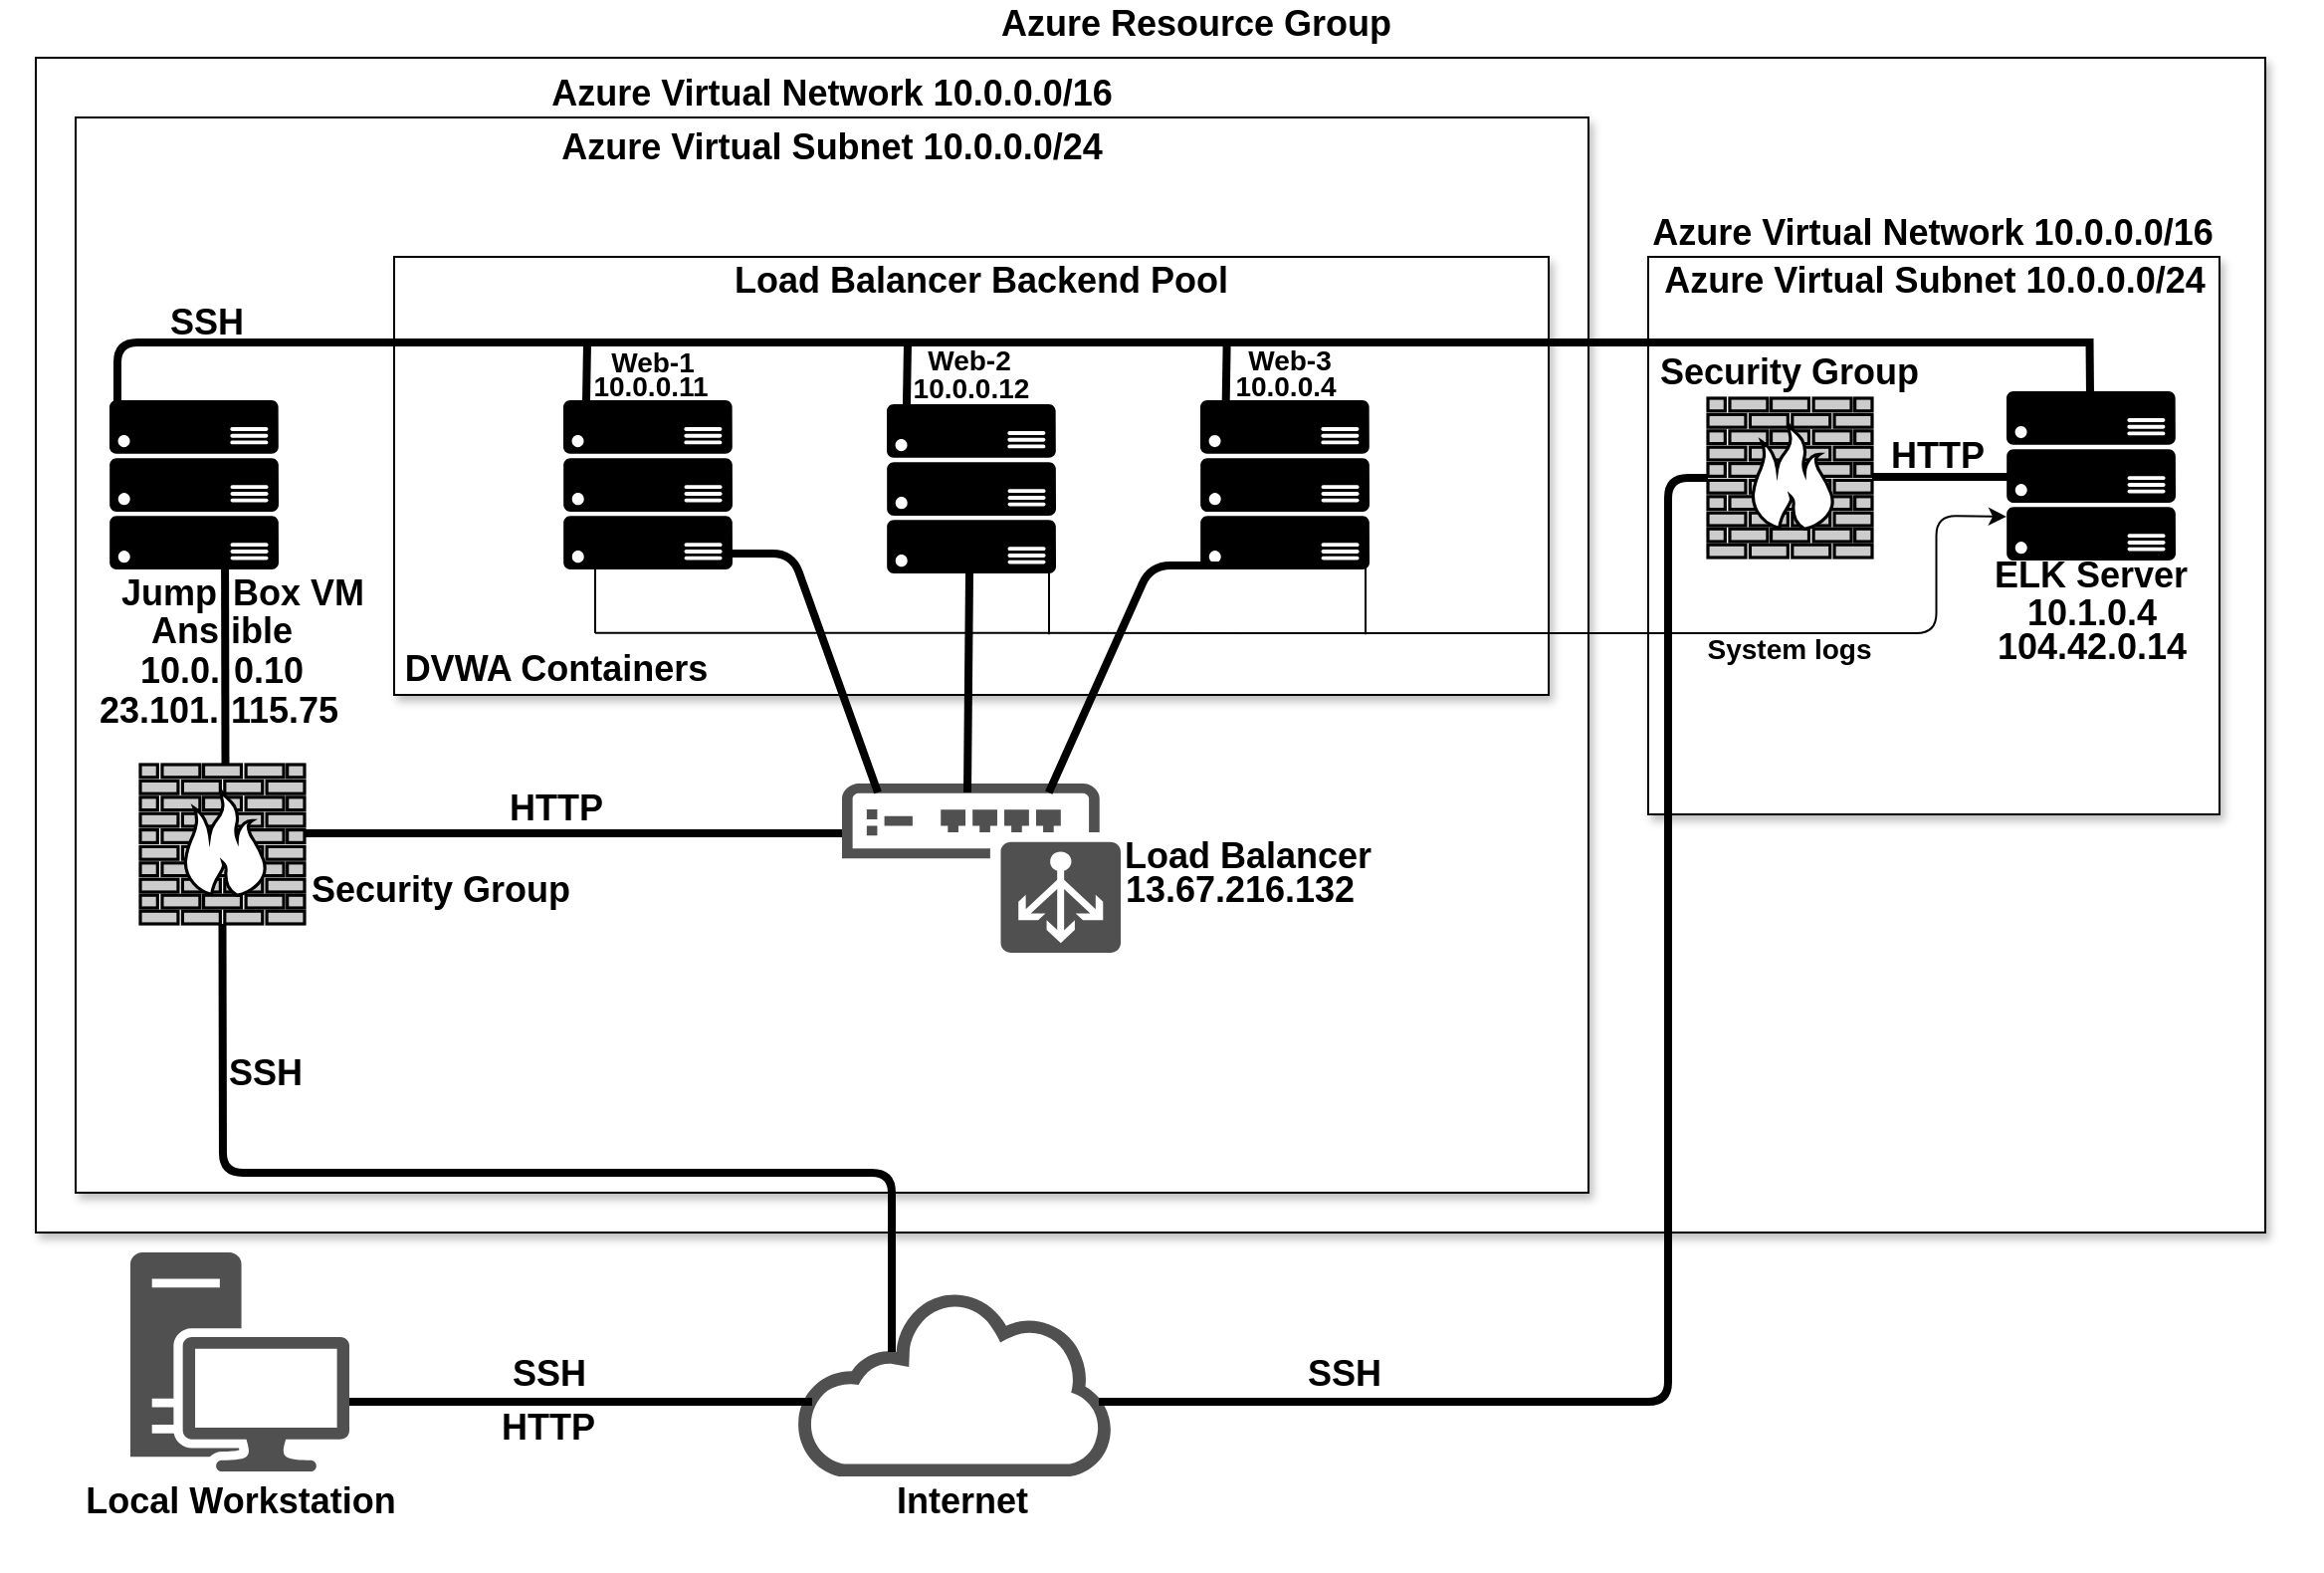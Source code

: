 <mxfile version="14.6.0" type="device"><diagram id="uf47DsjJ-r_ef9QtA4V4" name="Page-1"><mxGraphModel dx="2762" dy="763" grid="1" gridSize="10" guides="1" tooltips="1" connect="1" arrows="1" fold="1" page="1" pageScale="1" pageWidth="1100" pageHeight="850" math="0" shadow="0"><root><mxCell id="0"/><mxCell id="1" parent="0"/><mxCell id="CmLwdNrE5IBhYCCqxk_V-1" value="" style="rounded=0;whiteSpace=wrap;html=1;shadow=1;" parent="1" vertex="1"><mxGeometry x="-1080" y="40" width="1120" height="590" as="geometry"/></mxCell><mxCell id="-uaXiKaNQLss91ee9QdS-6" value="" style="rounded=0;whiteSpace=wrap;html=1;strokeColor=#000000;fillColor=#FFFFFF;shadow=1;" parent="1" vertex="1"><mxGeometry x="-270" y="140" width="287" height="280" as="geometry"/></mxCell><mxCell id="CmLwdNrE5IBhYCCqxk_V-2" value="" style="rounded=0;whiteSpace=wrap;html=1;shadow=1;" parent="1" vertex="1"><mxGeometry x="-1060" y="70" width="760" height="540" as="geometry"/></mxCell><mxCell id="CmLwdNrE5IBhYCCqxk_V-3" value="&lt;b&gt;&lt;font style=&quot;font-size: 18px&quot;&gt;Azure Resource Group&lt;/font&gt;&lt;/b&gt;" style="text;html=1;strokeColor=none;fillColor=none;align=center;verticalAlign=middle;whiteSpace=wrap;rounded=0;" parent="1" vertex="1"><mxGeometry x="-597" y="12" width="200" height="21" as="geometry"/></mxCell><mxCell id="CmLwdNrE5IBhYCCqxk_V-4" value="&lt;font style=&quot;font-size: 18px&quot;&gt;&lt;b&gt;Azure Virtual Network 10.0.0.0/16 &lt;/b&gt;&lt;/font&gt;" style="text;html=1;strokeColor=none;fillColor=none;align=center;verticalAlign=middle;whiteSpace=wrap;rounded=0;" parent="1" vertex="1"><mxGeometry x="-843.12" y="47" width="326.25" height="21" as="geometry"/></mxCell><mxCell id="CmLwdNrE5IBhYCCqxk_V-6" value="" style="pointerEvents=1;shadow=0;dashed=0;html=1;strokeColor=none;fillColor=#505050;labelPosition=center;verticalLabelPosition=bottom;verticalAlign=top;outlineConnect=0;align=center;shape=mxgraph.office.devices.workstation;" parent="1" vertex="1"><mxGeometry x="-1032.5" y="640" width="110" height="110" as="geometry"/></mxCell><mxCell id="CmLwdNrE5IBhYCCqxk_V-8" value="&lt;font style=&quot;font-size: 18px&quot;&gt;&lt;b&gt;Local Workstation&lt;/b&gt;&lt;/font&gt;" style="text;html=1;strokeColor=none;fillColor=none;align=center;verticalAlign=middle;whiteSpace=wrap;rounded=0;" parent="1" vertex="1"><mxGeometry x="-1097.5" y="730" width="240" height="70" as="geometry"/></mxCell><mxCell id="CmLwdNrE5IBhYCCqxk_V-10" value="&lt;font style=&quot;font-size: 18px&quot;&gt;&lt;b&gt;Internet&lt;/b&gt;&lt;/font&gt;" style="text;html=1;strokeColor=none;fillColor=none;align=center;verticalAlign=middle;whiteSpace=wrap;rounded=0;" parent="1" vertex="1"><mxGeometry x="-692.5" y="737.5" width="155" height="55" as="geometry"/></mxCell><mxCell id="CmLwdNrE5IBhYCCqxk_V-17" value="&lt;font style=&quot;font-size: 18px&quot;&gt;&lt;b&gt;SSH&lt;/b&gt;&lt;/font&gt;" style="text;html=1;strokeColor=none;fillColor=none;align=center;verticalAlign=middle;whiteSpace=wrap;rounded=0;" parent="1" vertex="1"><mxGeometry x="-867.5" y="681" width="90" height="40" as="geometry"/></mxCell><mxCell id="CmLwdNrE5IBhYCCqxk_V-19" value="" style="pointerEvents=1;shadow=0;dashed=0;html=1;strokeColor=none;fillColor=#505050;labelPosition=center;verticalLabelPosition=bottom;verticalAlign=top;outlineConnect=0;align=center;shape=mxgraph.office.devices.load_balancer;" parent="1" vertex="1"><mxGeometry x="-675" y="404.5" width="140" height="85" as="geometry"/></mxCell><mxCell id="CmLwdNrE5IBhYCCqxk_V-24" value="" style="rounded=0;whiteSpace=wrap;html=1;strokeColor=#000000;fillColor=#FFFFFF;shadow=1;" parent="1" vertex="1"><mxGeometry x="-900" y="140" width="580" height="220" as="geometry"/></mxCell><mxCell id="CmLwdNrE5IBhYCCqxk_V-25" value="" style="fontColor=#0066CC;verticalAlign=top;verticalLabelPosition=bottom;labelPosition=center;align=center;html=1;outlineConnect=0;fillColor=#CCCCCC;gradientColor=none;gradientDirection=north;strokeWidth=2;shape=mxgraph.networks.firewall;" parent="1" vertex="1"><mxGeometry x="-1027.5" y="395" width="82.5" height="80" as="geometry"/></mxCell><mxCell id="CmLwdNrE5IBhYCCqxk_V-29" value="&lt;font style=&quot;font-size: 18px&quot;&gt;&lt;b&gt;Load Balancer&lt;br&gt;&lt;/b&gt;&lt;/font&gt;" style="text;html=1;strokeColor=none;fillColor=none;align=center;verticalAlign=middle;whiteSpace=wrap;rounded=0;" parent="1" vertex="1"><mxGeometry x="-656.5" y="365.75" width="370" height="150" as="geometry"/></mxCell><mxCell id="CmLwdNrE5IBhYCCqxk_V-32" value="" style="aspect=fixed;pointerEvents=1;shadow=0;dashed=0;html=1;strokeColor=none;labelPosition=center;verticalLabelPosition=bottom;verticalAlign=top;align=center;shape=mxgraph.azure.server_rack;fillColor=#000000;" parent="1" vertex="1"><mxGeometry x="-1043" y="212" width="85" height="85" as="geometry"/></mxCell><mxCell id="CmLwdNrE5IBhYCCqxk_V-33" value="" style="aspect=fixed;pointerEvents=1;shadow=0;dashed=0;html=1;strokeColor=none;labelPosition=center;verticalLabelPosition=bottom;verticalAlign=top;align=center;shape=mxgraph.azure.server_rack;fillColor=#000000;" parent="1" vertex="1"><mxGeometry x="-652.5" y="214" width="85" height="85" as="geometry"/></mxCell><mxCell id="CmLwdNrE5IBhYCCqxk_V-34" value="&lt;font style=&quot;font-size: 14px&quot;&gt;&lt;b&gt;10.0.0.11&lt;/b&gt;&lt;/font&gt;" style="text;html=1;strokeColor=none;fillColor=none;align=center;verticalAlign=middle;whiteSpace=wrap;rounded=0;" parent="1" vertex="1"><mxGeometry x="-846.5" y="175" width="150" height="60" as="geometry"/></mxCell><mxCell id="CmLwdNrE5IBhYCCqxk_V-35" value="&lt;font style=&quot;font-size: 18px&quot;&gt;&lt;b&gt;HTTP&lt;/b&gt;&lt;/font&gt;" style="text;html=1;strokeColor=none;fillColor=none;align=center;verticalAlign=middle;whiteSpace=wrap;rounded=0;" parent="1" vertex="1"><mxGeometry x="-885" y="702.5" width="125" height="50" as="geometry"/></mxCell><mxCell id="CmLwdNrE5IBhYCCqxk_V-38" value="&lt;font style=&quot;font-size: 18px&quot;&gt;&lt;b&gt;Security Group&lt;br&gt;&lt;/b&gt;&lt;/font&gt;" style="text;html=1;strokeColor=none;fillColor=none;align=center;verticalAlign=middle;whiteSpace=wrap;rounded=0;" parent="1" vertex="1"><mxGeometry x="-268.75" y="184.88" width="140" height="27.12" as="geometry"/></mxCell><mxCell id="CmLwdNrE5IBhYCCqxk_V-39" value="" style="aspect=fixed;pointerEvents=1;shadow=0;dashed=0;html=1;strokeColor=none;labelPosition=center;verticalLabelPosition=bottom;verticalAlign=top;align=center;shape=mxgraph.azure.server_rack;fillColor=#000000;" parent="1" vertex="1"><mxGeometry x="-815" y="212" width="85" height="85" as="geometry"/></mxCell><mxCell id="CmLwdNrE5IBhYCCqxk_V-40" value="&lt;font style=&quot;font-size: 14px&quot;&gt;&lt;b&gt;10.0.0.12&lt;/b&gt;&lt;/font&gt;" style="text;html=1;strokeColor=none;fillColor=none;align=center;verticalAlign=middle;whiteSpace=wrap;rounded=0;" parent="1" vertex="1"><mxGeometry x="-685" y="176" width="150" height="60" as="geometry"/></mxCell><mxCell id="CmLwdNrE5IBhYCCqxk_V-41" value="&lt;font style=&quot;font-size: 18px&quot;&gt;&lt;b&gt;10.0.&lt;/b&gt;&lt;/font&gt;" style="text;html=1;strokeColor=none;fillColor=none;align=center;verticalAlign=middle;whiteSpace=wrap;rounded=0;" parent="1" vertex="1"><mxGeometry x="-1047.62" y="318" width="80.75" height="60" as="geometry"/></mxCell><mxCell id="CmLwdNrE5IBhYCCqxk_V-42" value="&lt;font style=&quot;font-size: 14px&quot;&gt;&lt;b&gt;10.0.0.4&lt;/b&gt;&lt;/font&gt;" style="text;html=1;strokeColor=none;fillColor=none;align=center;verticalAlign=middle;whiteSpace=wrap;rounded=0;" parent="1" vertex="1"><mxGeometry x="-527.5" y="175" width="150" height="60" as="geometry"/></mxCell><mxCell id="CmLwdNrE5IBhYCCqxk_V-9" value="" style="pointerEvents=1;shadow=0;dashed=0;html=1;strokeColor=none;fillColor=#505050;labelPosition=center;verticalLabelPosition=bottom;outlineConnect=0;verticalAlign=top;align=center;shape=mxgraph.office.clouds.cloud;" parent="1" vertex="1"><mxGeometry x="-697.5" y="660" width="160" height="92.5" as="geometry"/></mxCell><mxCell id="CmLwdNrE5IBhYCCqxk_V-53" value="" style="endArrow=none;html=1;strokeWidth=4;" parent="1" edge="1"><mxGeometry width="50" height="50" relative="1" as="geometry"><mxPoint x="-922.5" y="715" as="sourcePoint"/><mxPoint x="-690" y="715" as="targetPoint"/></mxGeometry></mxCell><mxCell id="CmLwdNrE5IBhYCCqxk_V-63" value="" style="endArrow=none;html=1;strokeWidth=4;" parent="1" edge="1"><mxGeometry width="50" height="50" relative="1" as="geometry"><mxPoint x="-50" y="183" as="sourcePoint"/><mxPoint x="-480" y="183" as="targetPoint"/></mxGeometry></mxCell><mxCell id="CmLwdNrE5IBhYCCqxk_V-64" value="" style="endArrow=none;html=1;strokeWidth=4;" parent="1" edge="1"><mxGeometry width="50" height="50" relative="1" as="geometry"><mxPoint x="-612" y="409" as="sourcePoint"/><mxPoint x="-611" y="299" as="targetPoint"/></mxGeometry></mxCell><mxCell id="CmLwdNrE5IBhYCCqxk_V-65" value="" style="endArrow=none;html=1;strokeWidth=4;entryX=0.176;entryY=0.976;entryDx=0;entryDy=0;entryPerimeter=0;exitX=0.144;exitY=-0.106;exitDx=0;exitDy=0;exitPerimeter=0;" parent="1" source="CmLwdNrE5IBhYCCqxk_V-86" target="EB4a-qwo8dC3o-f8pg95-2" edge="1"><mxGeometry width="50" height="50" relative="1" as="geometry"><mxPoint x="-562.5" y="380" as="sourcePoint"/><mxPoint x="-340" y="276.307" as="targetPoint"/><Array as="points"><mxPoint x="-520" y="295"/></Array></mxGeometry></mxCell><mxCell id="CmLwdNrE5IBhYCCqxk_V-66" value="" style="endArrow=none;html=1;strokeWidth=4;" parent="1" edge="1"><mxGeometry width="50" height="50" relative="1" as="geometry"><mxPoint x="-657" y="409" as="sourcePoint"/><mxPoint x="-731" y="289" as="targetPoint"/><Array as="points"><mxPoint x="-700" y="289"/></Array></mxGeometry></mxCell><mxCell id="CmLwdNrE5IBhYCCqxk_V-67" value="" style="endArrow=none;html=1;strokeWidth=4;entryX=0.167;entryY=0.275;entryDx=0;entryDy=0;entryPerimeter=0;" parent="1" target="ku84W01Vhip9Q2BDfBoQ-26" edge="1"><mxGeometry width="50" height="50" relative="1" as="geometry"><mxPoint x="-1039" y="213" as="sourcePoint"/><mxPoint x="-534" y="183" as="targetPoint"/><Array as="points"><mxPoint x="-1039" y="183"/></Array></mxGeometry></mxCell><mxCell id="CmLwdNrE5IBhYCCqxk_V-68" value="" style="endArrow=none;html=1;strokeWidth=4;" parent="1" edge="1"><mxGeometry width="50" height="50" relative="1" as="geometry"><mxPoint x="-803.5" y="213" as="sourcePoint"/><mxPoint x="-803" y="183" as="targetPoint"/></mxGeometry></mxCell><mxCell id="CmLwdNrE5IBhYCCqxk_V-69" value="" style="endArrow=none;html=1;strokeWidth=4;" parent="1" edge="1"><mxGeometry width="50" height="50" relative="1" as="geometry"><mxPoint x="-642.67" y="223" as="sourcePoint"/><mxPoint x="-642" y="183" as="targetPoint"/></mxGeometry></mxCell><mxCell id="CmLwdNrE5IBhYCCqxk_V-70" value="" style="endArrow=none;html=1;strokeWidth=4;" parent="1" edge="1"><mxGeometry width="50" height="50" relative="1" as="geometry"><mxPoint x="-482.17" y="213" as="sourcePoint"/><mxPoint x="-481.67" y="183" as="targetPoint"/></mxGeometry></mxCell><mxCell id="CmLwdNrE5IBhYCCqxk_V-72" value="&lt;font style=&quot;font-size: 18px&quot;&gt;&lt;b&gt;SSH&lt;/b&gt;&lt;/font&gt;" style="text;html=1;strokeColor=none;fillColor=none;align=center;verticalAlign=middle;whiteSpace=wrap;rounded=0;" parent="1" vertex="1"><mxGeometry x="-990" y="540" width="51" height="20" as="geometry"/></mxCell><mxCell id="CmLwdNrE5IBhYCCqxk_V-75" value="&lt;font style=&quot;font-size: 18px&quot;&gt;&lt;b&gt;Load Balancer&lt;/b&gt; &lt;b&gt;Backend Pool&lt;/b&gt;&lt;br&gt;&lt;b&gt;&lt;/b&gt;&lt;/font&gt;" style="text;html=1;strokeColor=none;fillColor=none;align=center;verticalAlign=middle;whiteSpace=wrap;rounded=0;" parent="1" vertex="1"><mxGeometry x="-790" y="77" width="370" height="150" as="geometry"/></mxCell><mxCell id="CmLwdNrE5IBhYCCqxk_V-76" value="&lt;font style=&quot;font-size: 18px&quot;&gt;&lt;b&gt;SSH&lt;/b&gt;&lt;/font&gt;" style="text;html=1;strokeColor=none;fillColor=none;align=center;verticalAlign=middle;whiteSpace=wrap;rounded=0;" parent="1" vertex="1"><mxGeometry x="-1039" y="153" width="90" height="40" as="geometry"/></mxCell><mxCell id="CmLwdNrE5IBhYCCqxk_V-81" value="&lt;font style=&quot;font-size: 14px&quot;&gt;&lt;b&gt;Web-1&lt;/b&gt;&lt;/font&gt;" style="text;html=1;strokeColor=none;fillColor=none;align=center;verticalAlign=middle;whiteSpace=wrap;rounded=0;" parent="1" vertex="1"><mxGeometry x="-815" y="173" width="90" height="40" as="geometry"/></mxCell><mxCell id="CmLwdNrE5IBhYCCqxk_V-82" value="&lt;font style=&quot;font-size: 14px&quot;&gt;&lt;b&gt;Web-2&lt;/b&gt;&lt;/font&gt;" style="text;html=1;strokeColor=none;fillColor=none;align=center;verticalAlign=middle;whiteSpace=wrap;rounded=0;" parent="1" vertex="1"><mxGeometry x="-656.5" y="172" width="90" height="40" as="geometry"/></mxCell><mxCell id="CmLwdNrE5IBhYCCqxk_V-84" value="&lt;font style=&quot;font-size: 18px&quot;&gt;&lt;b&gt;HTTP&lt;/b&gt;&lt;/font&gt;" style="text;html=1;strokeColor=none;fillColor=none;align=center;verticalAlign=middle;whiteSpace=wrap;rounded=0;" parent="1" vertex="1"><mxGeometry x="-881.25" y="391.75" width="125" height="50" as="geometry"/></mxCell><mxCell id="CmLwdNrE5IBhYCCqxk_V-86" value="&lt;font style=&quot;font-size: 18px&quot;&gt;&lt;b&gt;13.67.216.132&lt;/b&gt;&lt;/font&gt;" style="text;html=1;strokeColor=none;fillColor=none;align=center;verticalAlign=middle;whiteSpace=wrap;rounded=0;fontSize=11;" parent="1" vertex="1"><mxGeometry x="-610" y="417.5" width="270" height="80" as="geometry"/></mxCell><mxCell id="CmLwdNrE5IBhYCCqxk_V-87" value="&lt;font style=&quot;font-size: 18px&quot;&gt;&lt;b&gt;&lt;font style=&quot;font-size: 18px&quot;&gt;Jump&lt;/font&gt;&lt;br&gt;&lt;/b&gt;&lt;/font&gt;" style="text;html=1;strokeColor=none;fillColor=none;align=center;verticalAlign=middle;whiteSpace=wrap;rounded=0;fontSize=11;" parent="1" vertex="1"><mxGeometry x="-1057" y="289" width="87.5" height="40" as="geometry"/></mxCell><mxCell id="CmLwdNrE5IBhYCCqxk_V-89" value="&lt;b&gt;&lt;font style=&quot;font-size: 18px&quot;&gt;Box VM&lt;/font&gt;&lt;/b&gt;&lt;font style=&quot;font-size: 18px&quot;&gt;&lt;b&gt;&lt;br&gt;&lt;/b&gt;&lt;/font&gt;" style="text;html=1;strokeColor=none;fillColor=none;align=center;verticalAlign=middle;whiteSpace=wrap;rounded=0;fontSize=11;" parent="1" vertex="1"><mxGeometry x="-992.5" y="289" width="87.5" height="40" as="geometry"/></mxCell><mxCell id="CmLwdNrE5IBhYCCqxk_V-90" value="&lt;font style=&quot;font-size: 18px&quot;&gt;&lt;b&gt;0.10&lt;/b&gt;&lt;/font&gt;" style="text;html=1;strokeColor=none;fillColor=none;align=center;verticalAlign=middle;whiteSpace=wrap;rounded=0;" parent="1" vertex="1"><mxGeometry x="-993.5" y="318" width="60" height="60" as="geometry"/></mxCell><mxCell id="CmLwdNrE5IBhYCCqxk_V-91" value="&lt;b&gt;&lt;font style=&quot;font-size: 18px&quot;&gt;23.101.&lt;/font&gt;&lt;/b&gt;" style="text;html=1;strokeColor=none;fillColor=none;align=center;verticalAlign=middle;whiteSpace=wrap;rounded=0;fontSize=11;" parent="1" vertex="1"><mxGeometry x="-1058.25" y="347.75" width="80" height="40" as="geometry"/></mxCell><mxCell id="CmLwdNrE5IBhYCCqxk_V-92" value="&lt;b&gt;&lt;font style=&quot;font-size: 18px&quot;&gt;115.75&lt;/font&gt;&lt;/b&gt;" style="text;html=1;strokeColor=none;fillColor=none;align=center;verticalAlign=middle;whiteSpace=wrap;rounded=0;fontSize=11;" parent="1" vertex="1"><mxGeometry x="-995.5" y="347.75" width="80" height="40" as="geometry"/></mxCell><mxCell id="CmLwdNrE5IBhYCCqxk_V-94" value="&lt;b&gt;&lt;font style=&quot;font-size: 18px&quot;&gt;Ans&lt;/font&gt;&lt;/b&gt;" style="text;html=1;strokeColor=none;fillColor=none;align=center;verticalAlign=middle;whiteSpace=wrap;rounded=0;fontSize=11;" parent="1" vertex="1"><mxGeometry x="-1065" y="306" width="120" height="43.75" as="geometry"/></mxCell><mxCell id="CmLwdNrE5IBhYCCqxk_V-95" value="&lt;b&gt;&lt;font style=&quot;font-size: 18px&quot;&gt;ible&lt;/font&gt;&lt;/b&gt;" style="text;html=1;strokeColor=none;fillColor=none;align=center;verticalAlign=middle;whiteSpace=wrap;rounded=0;fontSize=11;" parent="1" vertex="1"><mxGeometry x="-1009" y="312.88" width="84.5" height="30" as="geometry"/></mxCell><mxCell id="EB4a-qwo8dC3o-f8pg95-1" value="" style="aspect=fixed;pointerEvents=1;shadow=0;dashed=0;html=1;strokeColor=none;labelPosition=center;verticalLabelPosition=bottom;verticalAlign=top;align=center;shape=mxgraph.azure.server_rack;fillColor=#000000;" parent="1" vertex="1"><mxGeometry x="-90" y="207.5" width="85" height="85" as="geometry"/></mxCell><mxCell id="EB4a-qwo8dC3o-f8pg95-2" value="" style="aspect=fixed;pointerEvents=1;shadow=0;dashed=0;html=1;strokeColor=none;labelPosition=center;verticalLabelPosition=bottom;verticalAlign=top;align=center;shape=mxgraph.azure.server_rack;fillColor=#000000;" parent="1" vertex="1"><mxGeometry x="-495" y="212" width="85" height="85" as="geometry"/></mxCell><mxCell id="EB4a-qwo8dC3o-f8pg95-4" value="" style="fontColor=#0066CC;verticalAlign=top;verticalLabelPosition=bottom;labelPosition=center;align=center;html=1;outlineConnect=0;fillColor=#CCCCCC;gradientColor=none;gradientDirection=north;strokeWidth=2;shape=mxgraph.networks.firewall;" parent="1" vertex="1"><mxGeometry x="-240" y="211" width="82.5" height="80" as="geometry"/></mxCell><mxCell id="ku84W01Vhip9Q2BDfBoQ-16" value="" style="endArrow=none;html=1;strokeWidth=4;entryX=0.5;entryY=1;entryDx=0;entryDy=0;entryPerimeter=0;" parent="1" target="CmLwdNrE5IBhYCCqxk_V-25" edge="1"><mxGeometry width="50" height="50" relative="1" as="geometry"><mxPoint x="-650" y="690" as="sourcePoint"/><mxPoint x="-649.5" y="610" as="targetPoint"/><Array as="points"><mxPoint x="-650" y="600"/><mxPoint x="-986" y="600"/></Array></mxGeometry></mxCell><mxCell id="ku84W01Vhip9Q2BDfBoQ-18" value="" style="endArrow=none;html=1;strokeWidth=4;" parent="1" edge="1"><mxGeometry width="50" height="50" relative="1" as="geometry"><mxPoint x="-984.75" y="395" as="sourcePoint"/><mxPoint x="-985" y="280" as="targetPoint"/></mxGeometry></mxCell><mxCell id="ku84W01Vhip9Q2BDfBoQ-26" value="&lt;font style=&quot;font-size: 14px&quot;&gt;&lt;b&gt;Web-3&lt;/b&gt;&lt;/font&gt;" style="text;html=1;strokeColor=none;fillColor=none;align=center;verticalAlign=middle;whiteSpace=wrap;rounded=0;" parent="1" vertex="1"><mxGeometry x="-495" y="172" width="90" height="40" as="geometry"/></mxCell><mxCell id="ku84W01Vhip9Q2BDfBoQ-27" style="edgeStyle=none;rounded=0;orthogonalLoop=1;jettySize=auto;html=1;exitX=1;exitY=0.5;exitDx=0;exitDy=0;" parent="1" source="CmLwdNrE5IBhYCCqxk_V-24" target="CmLwdNrE5IBhYCCqxk_V-24" edge="1"><mxGeometry relative="1" as="geometry"/></mxCell><mxCell id="ku84W01Vhip9Q2BDfBoQ-52" value="&lt;font style=&quot;font-size: 18px&quot;&gt;&lt;b&gt;ELK Server&lt;br&gt;&lt;/b&gt;&lt;/font&gt;" style="text;html=1;strokeColor=none;fillColor=none;align=center;verticalAlign=middle;whiteSpace=wrap;rounded=0;" parent="1" vertex="1"><mxGeometry x="-101.87" y="290.12" width="108.75" height="20" as="geometry"/></mxCell><mxCell id="ku84W01Vhip9Q2BDfBoQ-62" value="" style="endArrow=classic;html=1;" parent="1" edge="1"><mxGeometry width="50" height="50" relative="1" as="geometry"><mxPoint x="-273.25" y="329" as="sourcePoint"/><mxPoint x="-90" y="270.5" as="targetPoint"/><Array as="points"><mxPoint x="-125.25" y="329"/><mxPoint x="-125.25" y="270"/></Array></mxGeometry></mxCell><mxCell id="ku84W01Vhip9Q2BDfBoQ-66" value="" style="endArrow=none;html=1;" parent="1" edge="1"><mxGeometry width="50" height="50" relative="1" as="geometry"><mxPoint x="-799" y="329" as="sourcePoint"/><mxPoint x="-799" y="280" as="targetPoint"/></mxGeometry></mxCell><mxCell id="ku84W01Vhip9Q2BDfBoQ-67" value="" style="endArrow=none;html=1;" parent="1" edge="1"><mxGeometry width="50" height="50" relative="1" as="geometry"><mxPoint x="-571" y="329.62" as="sourcePoint"/><mxPoint x="-571" y="280" as="targetPoint"/></mxGeometry></mxCell><mxCell id="ku84W01Vhip9Q2BDfBoQ-68" value="" style="endArrow=none;html=1;" parent="1" edge="1"><mxGeometry width="50" height="50" relative="1" as="geometry"><mxPoint x="-412" y="329.62" as="sourcePoint"/><mxPoint x="-412" y="280" as="targetPoint"/></mxGeometry></mxCell><mxCell id="ku84W01Vhip9Q2BDfBoQ-69" value="" style="endArrow=none;html=1;" parent="1" edge="1"><mxGeometry width="50" height="50" relative="1" as="geometry"><mxPoint x="-799" y="328.88" as="sourcePoint"/><mxPoint x="-259" y="329" as="targetPoint"/></mxGeometry></mxCell><mxCell id="ku84W01Vhip9Q2BDfBoQ-70" value="&lt;font style=&quot;font-size: 14px&quot;&gt;&lt;b&gt;System logs&lt;br&gt;&lt;/b&gt;&lt;/font&gt;" style="text;html=1;strokeColor=none;fillColor=none;align=center;verticalAlign=middle;whiteSpace=wrap;rounded=0;" parent="1" vertex="1"><mxGeometry x="-243.75" y="317" width="90" height="40" as="geometry"/></mxCell><mxCell id="ku84W01Vhip9Q2BDfBoQ-72" value="&lt;font style=&quot;font-size: 18px&quot;&gt;&lt;b&gt;Security Group&lt;br&gt;&lt;/b&gt;&lt;/font&gt;" style="text;html=1;strokeColor=none;fillColor=none;align=center;verticalAlign=middle;whiteSpace=wrap;rounded=0;" parent="1" vertex="1"><mxGeometry x="-945" y="447.5" width="136.5" height="20" as="geometry"/></mxCell><mxCell id="ku84W01Vhip9Q2BDfBoQ-74" value="&lt;font style=&quot;font-size: 18px&quot;&gt;&lt;b&gt;10.1.0.4&lt;/b&gt;&lt;/font&gt;" style="text;html=1;strokeColor=none;fillColor=none;align=center;verticalAlign=middle;whiteSpace=wrap;rounded=0;" parent="1" vertex="1"><mxGeometry x="-77.5" y="310.12" width="60" height="17.5" as="geometry"/></mxCell><mxCell id="-uaXiKaNQLss91ee9QdS-1" value="&lt;font style=&quot;font-size: 18px&quot;&gt;&lt;b&gt;DVWA Containers&lt;br&gt;&lt;/b&gt;&lt;/font&gt;" style="text;html=1;strokeColor=none;fillColor=none;align=center;verticalAlign=middle;whiteSpace=wrap;rounded=0;" parent="1" vertex="1"><mxGeometry x="-907" y="326.75" width="176.5" height="40" as="geometry"/></mxCell><mxCell id="-uaXiKaNQLss91ee9QdS-5" value="&lt;font style=&quot;font-size: 18px&quot;&gt;&lt;b&gt;Azure Virtual Subnet 10.0.0.0/24 &lt;/b&gt;&lt;/font&gt;" style="text;html=1;strokeColor=none;fillColor=none;align=center;verticalAlign=middle;whiteSpace=wrap;rounded=0;" parent="1" vertex="1"><mxGeometry x="-875" y="75" width="390" height="20" as="geometry"/></mxCell><mxCell id="-uaXiKaNQLss91ee9QdS-13" value="" style="endArrow=none;html=1;strokeWidth=4;" parent="1" edge="1"><mxGeometry width="50" height="50" relative="1" as="geometry"><mxPoint x="-945" y="429.5" as="sourcePoint"/><mxPoint x="-675" y="429.5" as="targetPoint"/></mxGeometry></mxCell><mxCell id="N512fpLuFUEXFLDtyQ1f-2" value="&lt;font style=&quot;font-size: 18px&quot;&gt;&lt;b&gt;Azure Virtual Network 10.0.0.0/16 &lt;/b&gt;&lt;/font&gt;" style="text;html=1;strokeColor=none;fillColor=none;align=center;verticalAlign=middle;whiteSpace=wrap;rounded=0;" vertex="1" parent="1"><mxGeometry x="-289.62" y="117" width="326.25" height="21" as="geometry"/></mxCell><mxCell id="N512fpLuFUEXFLDtyQ1f-3" value="&lt;font style=&quot;font-size: 18px&quot;&gt;&lt;b&gt;Azure Virtual Subnet 10.0.0.0/24 &lt;/b&gt;&lt;/font&gt;" style="text;html=1;strokeColor=none;fillColor=none;align=center;verticalAlign=middle;whiteSpace=wrap;rounded=0;" vertex="1" parent="1"><mxGeometry x="-321.5" y="142" width="390" height="20" as="geometry"/></mxCell><mxCell id="N512fpLuFUEXFLDtyQ1f-4" value="" style="endArrow=none;html=1;strokeWidth=4;" edge="1" parent="1"><mxGeometry width="50" height="50" relative="1" as="geometry"><mxPoint x="-48" y="210" as="sourcePoint"/><mxPoint x="-48.25" y="181" as="targetPoint"/></mxGeometry></mxCell><mxCell id="N512fpLuFUEXFLDtyQ1f-6" value="" style="endArrow=none;html=1;strokeWidth=4;" edge="1" parent="1"><mxGeometry width="50" height="50" relative="1" as="geometry"><mxPoint x="-157.5" y="250.5" as="sourcePoint"/><mxPoint x="-77.5" y="250.5" as="targetPoint"/></mxGeometry></mxCell><mxCell id="N512fpLuFUEXFLDtyQ1f-7" value="&lt;font style=&quot;font-size: 18px&quot;&gt;&lt;b&gt;HTTP&lt;/b&gt;&lt;/font&gt;" style="text;html=1;strokeColor=none;fillColor=none;align=center;verticalAlign=middle;whiteSpace=wrap;rounded=0;" vertex="1" parent="1"><mxGeometry x="-152" y="235" width="55" height="10" as="geometry"/></mxCell><mxCell id="N512fpLuFUEXFLDtyQ1f-8" value="&lt;font style=&quot;font-size: 18px&quot;&gt;&lt;b&gt;104.42.0.14&lt;/b&gt;&lt;/font&gt;" style="text;html=1;strokeColor=none;fillColor=none;align=center;verticalAlign=middle;whiteSpace=wrap;rounded=0;" vertex="1" parent="1"><mxGeometry x="-101.87" y="327.62" width="110" height="17.5" as="geometry"/></mxCell><mxCell id="N512fpLuFUEXFLDtyQ1f-9" value="" style="endArrow=none;html=1;strokeWidth=4;" edge="1" parent="1" target="EB4a-qwo8dC3o-f8pg95-4"><mxGeometry width="50" height="50" relative="1" as="geometry"><mxPoint x="-546" y="715" as="sourcePoint"/><mxPoint x="-250" y="715" as="targetPoint"/><Array as="points"><mxPoint x="-260" y="715"/><mxPoint x="-260" y="251"/></Array></mxGeometry></mxCell><mxCell id="N512fpLuFUEXFLDtyQ1f-10" value="&lt;font style=&quot;font-size: 18px&quot;&gt;&lt;b&gt;SSH&lt;/b&gt;&lt;/font&gt;" style="text;html=1;strokeColor=none;fillColor=none;align=center;verticalAlign=middle;whiteSpace=wrap;rounded=0;" vertex="1" parent="1"><mxGeometry x="-448" y="690.5" width="51" height="20" as="geometry"/></mxCell></root></mxGraphModel></diagram></mxfile>